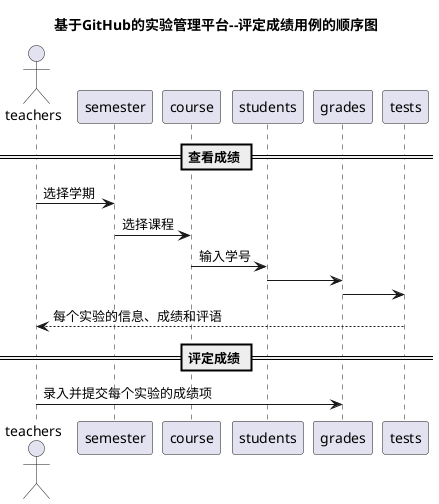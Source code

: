 @startuml
title 基于GitHub的实验管理平台--评定成绩用例的顺序图
actor teachers
== 查看成绩 ==
teachers -> semester : 选择学期
semester -> course:选择课程
course -> students:输入学号
students -> grades
grades -> tests
tests --> teachers:每个实验的信息、成绩和评语
== 评定成绩 ==
teachers -> grades : 录入并提交每个实验的成绩项
@enduml